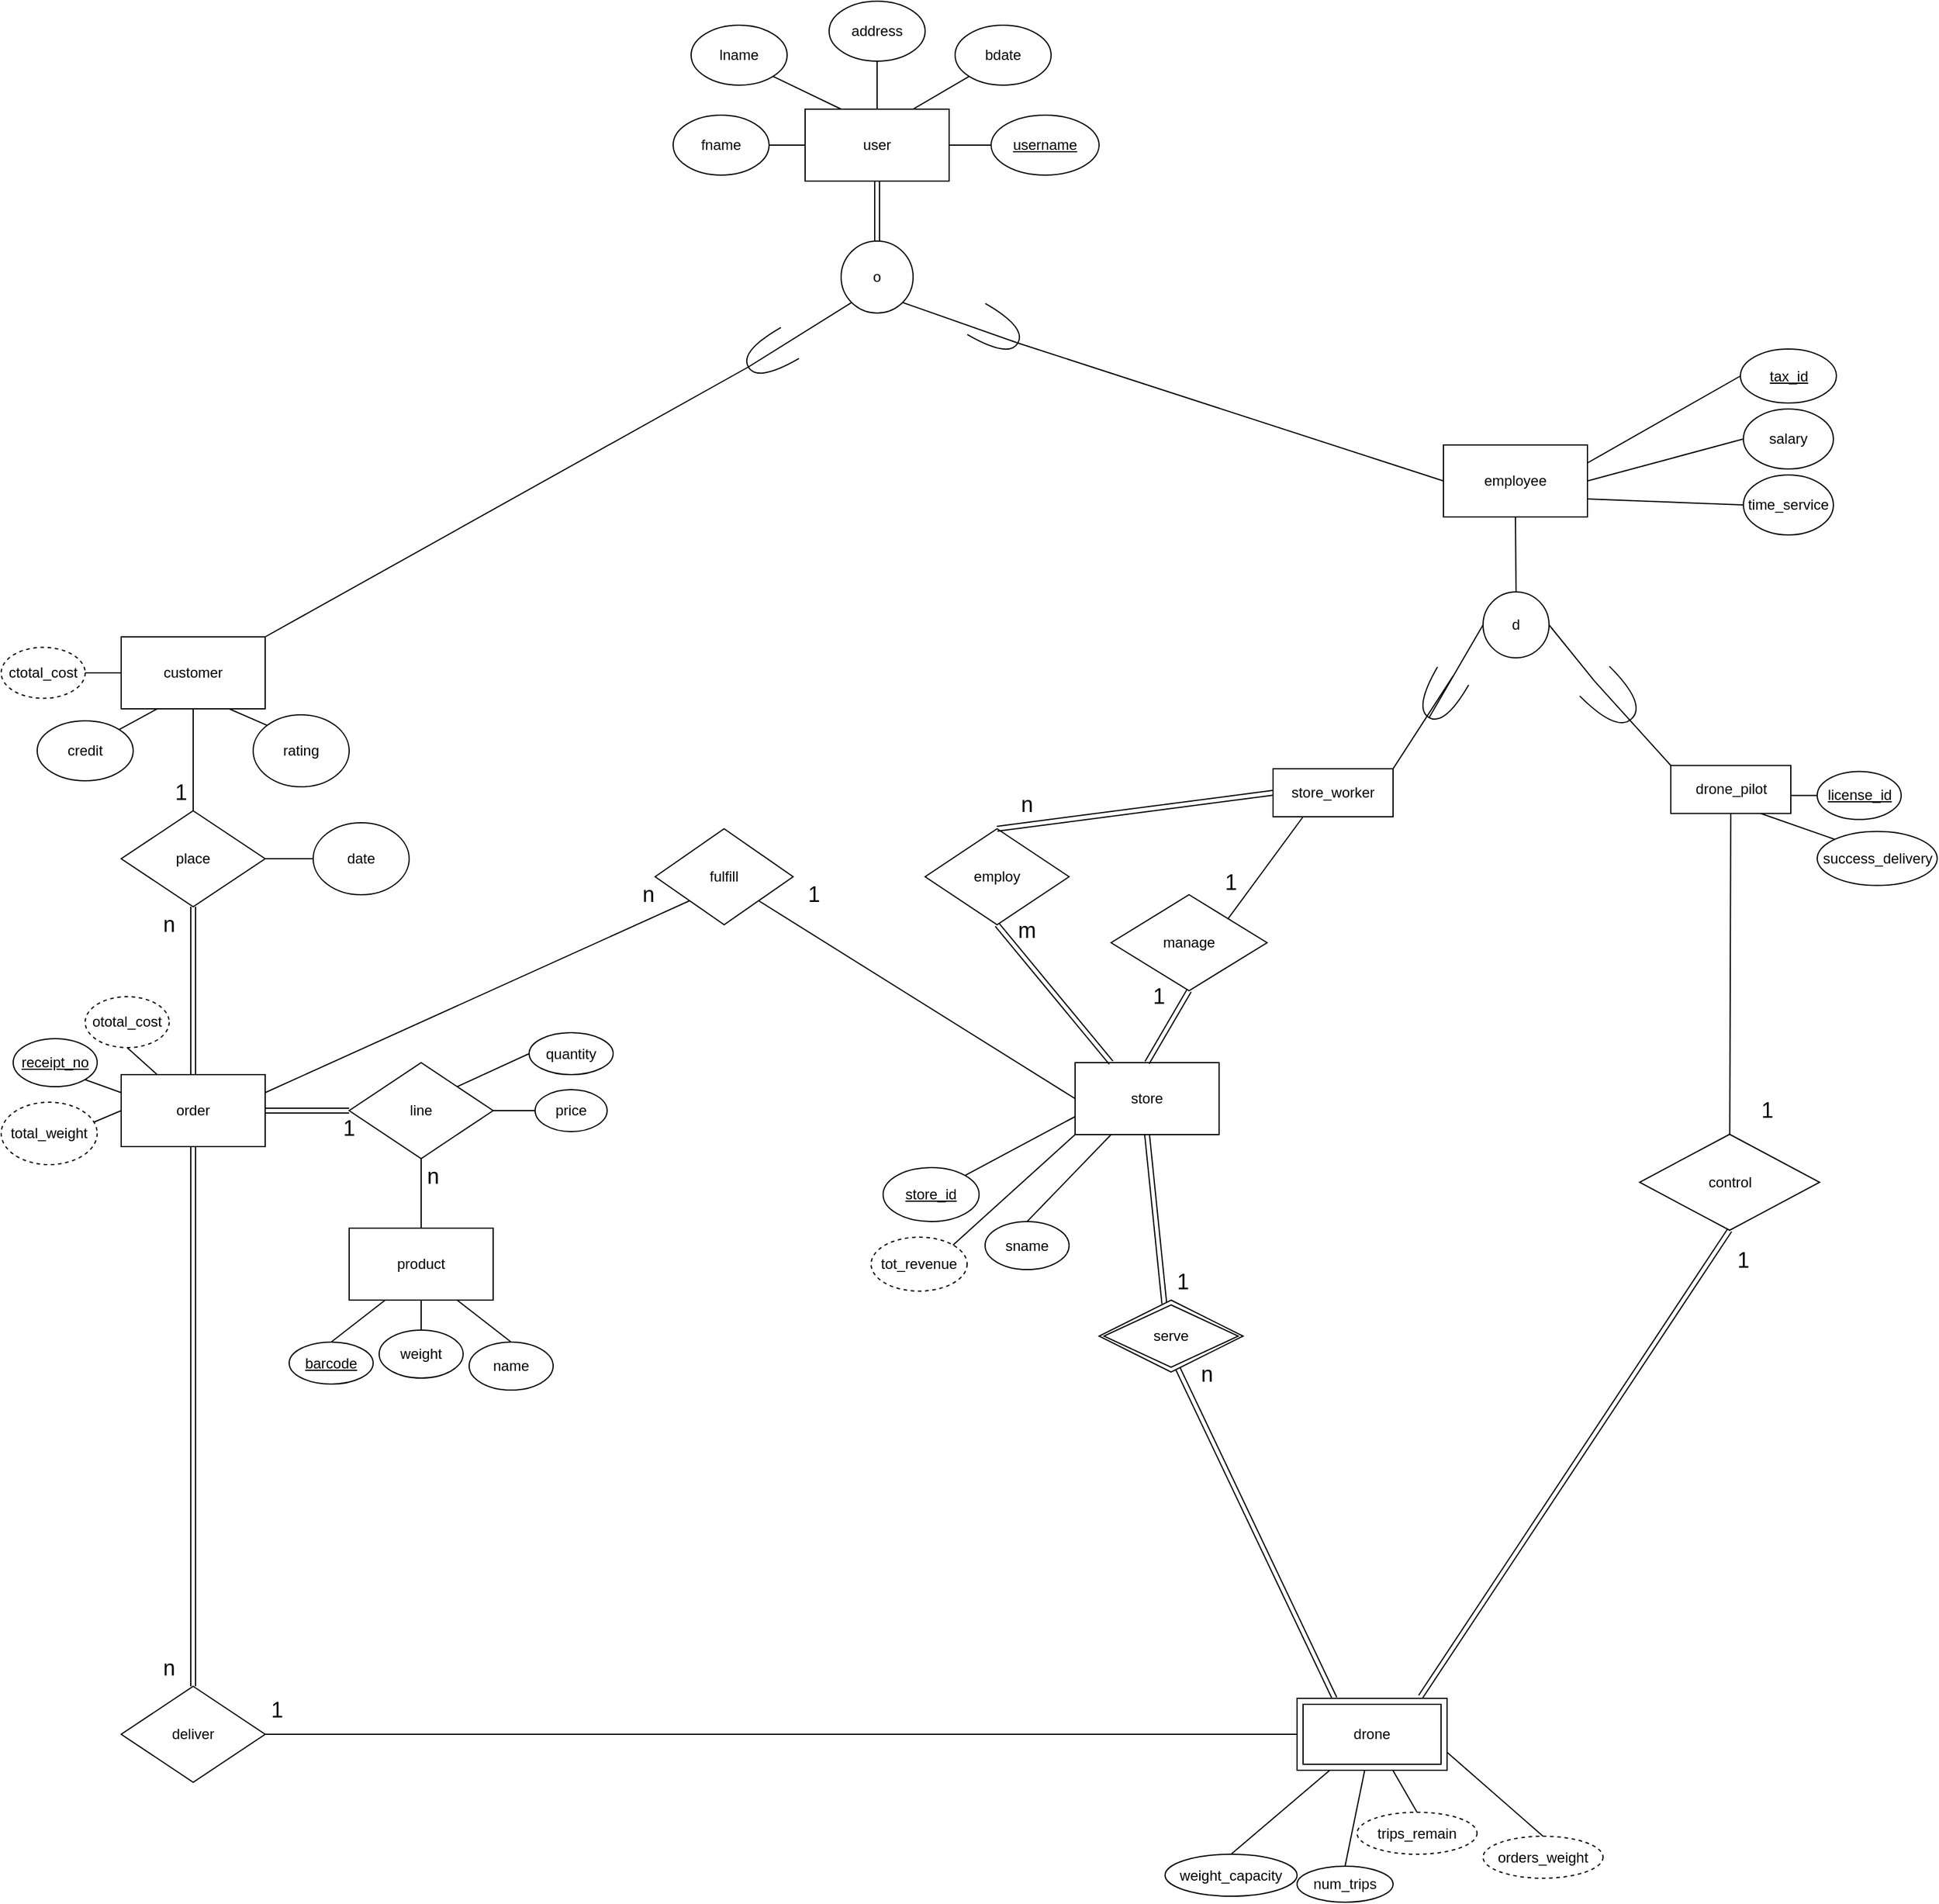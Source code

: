 <mxfile version="23.1.1" type="google">
  <diagram name="Page-1" id="_wKa1zuzqXRYIdOva0ZV">
    <mxGraphModel grid="1" page="1" gridSize="10" guides="1" tooltips="1" connect="1" arrows="1" fold="1" pageScale="1" pageWidth="1700" pageHeight="2200" math="0" shadow="0">
      <root>
        <mxCell id="0" />
        <mxCell id="1" parent="0" />
        <mxCell id="X8IDTO86WDdvZj97u21C-1" value="user" style="rounded=0;whiteSpace=wrap;html=1;" vertex="1" parent="1">
          <mxGeometry x="680" y="100" width="120" height="60" as="geometry" />
        </mxCell>
        <mxCell id="X8IDTO86WDdvZj97u21C-3" value="o" style="ellipse;whiteSpace=wrap;html=1;aspect=fixed;" vertex="1" parent="1">
          <mxGeometry x="710" y="210" width="60" height="60" as="geometry" />
        </mxCell>
        <mxCell id="X8IDTO86WDdvZj97u21C-4" value="customer" style="rounded=0;whiteSpace=wrap;html=1;" vertex="1" parent="1">
          <mxGeometry x="110" y="540" width="120" height="60" as="geometry" />
        </mxCell>
        <mxCell id="X8IDTO86WDdvZj97u21C-5" value="employee" style="rounded=0;whiteSpace=wrap;html=1;" vertex="1" parent="1">
          <mxGeometry x="1212" y="380" width="120" height="60" as="geometry" />
        </mxCell>
        <mxCell id="X8IDTO86WDdvZj97u21C-11" value="fname" style="ellipse;whiteSpace=wrap;html=1;" vertex="1" parent="1">
          <mxGeometry x="570" y="105" width="80" height="50" as="geometry" />
        </mxCell>
        <mxCell id="X8IDTO86WDdvZj97u21C-12" value="lname" style="ellipse;whiteSpace=wrap;html=1;" vertex="1" parent="1">
          <mxGeometry x="585" y="30" width="80" height="50" as="geometry" />
        </mxCell>
        <mxCell id="X8IDTO86WDdvZj97u21C-13" value="address" style="ellipse;whiteSpace=wrap;html=1;" vertex="1" parent="1">
          <mxGeometry x="700" y="10" width="80" height="50" as="geometry" />
        </mxCell>
        <mxCell id="X8IDTO86WDdvZj97u21C-14" value="bdate" style="ellipse;whiteSpace=wrap;html=1;" vertex="1" parent="1">
          <mxGeometry x="805" y="30" width="80" height="50" as="geometry" />
        </mxCell>
        <mxCell id="X8IDTO86WDdvZj97u21C-15" value="" style="endArrow=none;html=1;rounded=0;exitX=0.5;exitY=0;exitDx=0;exitDy=0;" edge="1" parent="1" source="X8IDTO86WDdvZj97u21C-1" target="X8IDTO86WDdvZj97u21C-13">
          <mxGeometry width="50" height="50" relative="1" as="geometry">
            <mxPoint x="695" y="110" as="sourcePoint" />
            <mxPoint x="745" y="60" as="targetPoint" />
          </mxGeometry>
        </mxCell>
        <mxCell id="X8IDTO86WDdvZj97u21C-16" value="" style="endArrow=none;html=1;rounded=0;exitX=0;exitY=0.5;exitDx=0;exitDy=0;entryX=1;entryY=0.5;entryDx=0;entryDy=0;" edge="1" parent="1" source="X8IDTO86WDdvZj97u21C-1" target="X8IDTO86WDdvZj97u21C-11">
          <mxGeometry width="50" height="50" relative="1" as="geometry">
            <mxPoint x="700" y="120" as="sourcePoint" />
            <mxPoint x="750" y="70" as="targetPoint" />
          </mxGeometry>
        </mxCell>
        <mxCell id="X8IDTO86WDdvZj97u21C-17" value="" style="endArrow=none;html=1;rounded=0;exitX=0.25;exitY=0;exitDx=0;exitDy=0;entryX=1;entryY=1;entryDx=0;entryDy=0;" edge="1" parent="1" source="X8IDTO86WDdvZj97u21C-1" target="X8IDTO86WDdvZj97u21C-12">
          <mxGeometry width="50" height="50" relative="1" as="geometry">
            <mxPoint x="695" y="110" as="sourcePoint" />
            <mxPoint x="745" y="60" as="targetPoint" />
          </mxGeometry>
        </mxCell>
        <mxCell id="X8IDTO86WDdvZj97u21C-18" value="" style="endArrow=none;html=1;rounded=0;entryX=0.75;entryY=0;entryDx=0;entryDy=0;exitX=0;exitY=1;exitDx=0;exitDy=0;" edge="1" parent="1" source="X8IDTO86WDdvZj97u21C-14" target="X8IDTO86WDdvZj97u21C-1">
          <mxGeometry width="50" height="50" relative="1" as="geometry">
            <mxPoint x="695" y="110" as="sourcePoint" />
            <mxPoint x="745" y="60" as="targetPoint" />
          </mxGeometry>
        </mxCell>
        <mxCell id="X8IDTO86WDdvZj97u21C-19" value="" style="endArrow=none;html=1;rounded=0;entryX=1;entryY=0.5;entryDx=0;entryDy=0;exitX=0;exitY=0.5;exitDx=0;exitDy=0;" edge="1" parent="1" source="XFBn1QW8n3QUsp8CqrC6-63" target="X8IDTO86WDdvZj97u21C-1">
          <mxGeometry width="50" height="50" relative="1" as="geometry">
            <mxPoint x="930" y="130.0" as="sourcePoint" />
            <mxPoint x="750" y="70" as="targetPoint" />
          </mxGeometry>
        </mxCell>
        <mxCell id="X8IDTO86WDdvZj97u21C-21" value="salary" style="ellipse;whiteSpace=wrap;html=1;" vertex="1" parent="1">
          <mxGeometry x="1462" y="350" width="75" height="50" as="geometry" />
        </mxCell>
        <mxCell id="X8IDTO86WDdvZj97u21C-22" value="time_service" style="ellipse;whiteSpace=wrap;html=1;" vertex="1" parent="1">
          <mxGeometry x="1462" y="405" width="75" height="50" as="geometry" />
        </mxCell>
        <mxCell id="X8IDTO86WDdvZj97u21C-24" value="" style="endArrow=none;html=1;rounded=0;exitX=0;exitY=0.5;exitDx=0;exitDy=0;entryX=1;entryY=0.25;entryDx=0;entryDy=0;" edge="1" parent="1" source="XFBn1QW8n3QUsp8CqrC6-62" target="X8IDTO86WDdvZj97u21C-5">
          <mxGeometry width="50" height="50" relative="1" as="geometry">
            <mxPoint x="1192.0" y="395" as="sourcePoint" />
            <mxPoint x="1272" y="345" as="targetPoint" />
          </mxGeometry>
        </mxCell>
        <mxCell id="X8IDTO86WDdvZj97u21C-26" value="" style="endArrow=none;html=1;rounded=0;entryX=0;entryY=0.5;entryDx=0;entryDy=0;exitX=1;exitY=0.75;exitDx=0;exitDy=0;" edge="1" parent="1" source="X8IDTO86WDdvZj97u21C-5" target="X8IDTO86WDdvZj97u21C-22">
          <mxGeometry width="50" height="50" relative="1" as="geometry">
            <mxPoint x="1372" y="555" as="sourcePoint" />
            <mxPoint x="1422" y="505" as="targetPoint" />
          </mxGeometry>
        </mxCell>
        <mxCell id="X8IDTO86WDdvZj97u21C-27" value="" style="endArrow=none;html=1;rounded=0;exitX=1;exitY=0.5;exitDx=0;exitDy=0;" edge="1" parent="1" source="X8IDTO86WDdvZj97u21C-5">
          <mxGeometry width="50" height="50" relative="1" as="geometry">
            <mxPoint x="1362" y="375" as="sourcePoint" />
            <mxPoint x="1462" y="375" as="targetPoint" />
          </mxGeometry>
        </mxCell>
        <mxCell id="X8IDTO86WDdvZj97u21C-28" value="rating" style="ellipse;whiteSpace=wrap;html=1;" vertex="1" parent="1">
          <mxGeometry x="220" y="605" width="80" height="60" as="geometry" />
        </mxCell>
        <mxCell id="X8IDTO86WDdvZj97u21C-29" value="credit" style="ellipse;whiteSpace=wrap;html=1;" vertex="1" parent="1">
          <mxGeometry x="40" y="610" width="80" height="50" as="geometry" />
        </mxCell>
        <mxCell id="X8IDTO86WDdvZj97u21C-31" value="" style="endArrow=none;html=1;rounded=0;entryX=0;entryY=0;entryDx=0;entryDy=0;exitX=0.75;exitY=1;exitDx=0;exitDy=0;" edge="1" parent="1" source="X8IDTO86WDdvZj97u21C-4" target="X8IDTO86WDdvZj97u21C-28">
          <mxGeometry width="50" height="50" relative="1" as="geometry">
            <mxPoint x="5" y="620" as="sourcePoint" />
            <mxPoint x="55" y="570" as="targetPoint" />
          </mxGeometry>
        </mxCell>
        <mxCell id="X8IDTO86WDdvZj97u21C-32" value="" style="endArrow=none;html=1;rounded=0;entryX=0.25;entryY=1;entryDx=0;entryDy=0;exitX=1;exitY=0;exitDx=0;exitDy=0;" edge="1" parent="1" source="X8IDTO86WDdvZj97u21C-29" target="X8IDTO86WDdvZj97u21C-4">
          <mxGeometry width="50" height="50" relative="1" as="geometry">
            <mxPoint x="255" y="540" as="sourcePoint" />
            <mxPoint x="55" y="570" as="targetPoint" />
          </mxGeometry>
        </mxCell>
        <mxCell id="XFBn1QW8n3QUsp8CqrC6-1" value="store" style="rounded=0;whiteSpace=wrap;html=1;" vertex="1" parent="1">
          <mxGeometry x="905" y="895" width="120" height="60" as="geometry" />
        </mxCell>
        <mxCell id="XFBn1QW8n3QUsp8CqrC6-3" value="sname" style="ellipse;whiteSpace=wrap;html=1;" vertex="1" parent="1">
          <mxGeometry x="830" y="1027.5" width="70" height="40" as="geometry" />
        </mxCell>
        <mxCell id="XFBn1QW8n3QUsp8CqrC6-5" value="" style="endArrow=none;html=1;rounded=0;exitX=1;exitY=0;exitDx=0;exitDy=0;entryX=0;entryY=0.75;entryDx=0;entryDy=0;" edge="1" parent="1" source="XFBn1QW8n3QUsp8CqrC6-66" target="XFBn1QW8n3QUsp8CqrC6-1">
          <mxGeometry width="50" height="50" relative="1" as="geometry">
            <mxPoint x="815" y="1015.0" as="sourcePoint" />
            <mxPoint x="1035" y="805" as="targetPoint" />
          </mxGeometry>
        </mxCell>
        <mxCell id="XFBn1QW8n3QUsp8CqrC6-6" value="" style="endArrow=none;html=1;rounded=0;exitX=0.5;exitY=0;exitDx=0;exitDy=0;entryX=0.25;entryY=1;entryDx=0;entryDy=0;" edge="1" parent="1" source="XFBn1QW8n3QUsp8CqrC6-3" target="XFBn1QW8n3QUsp8CqrC6-1">
          <mxGeometry width="50" height="50" relative="1" as="geometry">
            <mxPoint x="985" y="855" as="sourcePoint" />
            <mxPoint x="925" y="990" as="targetPoint" />
          </mxGeometry>
        </mxCell>
        <mxCell id="XFBn1QW8n3QUsp8CqrC6-10" value="manage" style="rhombus;whiteSpace=wrap;html=1;" vertex="1" parent="1">
          <mxGeometry x="935" y="755" width="130" height="80" as="geometry" />
        </mxCell>
        <mxCell id="XFBn1QW8n3QUsp8CqrC6-14" value="product" style="rounded=0;whiteSpace=wrap;html=1;" vertex="1" parent="1">
          <mxGeometry x="300" y="1033" width="120" height="60" as="geometry" />
        </mxCell>
        <mxCell id="XFBn1QW8n3QUsp8CqrC6-15" value="&lt;u&gt;barcode&lt;/u&gt;" style="ellipse;whiteSpace=wrap;html=1;" vertex="1" parent="1">
          <mxGeometry x="250" y="1128" width="70" height="35" as="geometry" />
        </mxCell>
        <mxCell id="XFBn1QW8n3QUsp8CqrC6-16" value="weight" style="ellipse;whiteSpace=wrap;html=1;" vertex="1" parent="1">
          <mxGeometry x="325" y="1118" width="70" height="40" as="geometry" />
        </mxCell>
        <mxCell id="XFBn1QW8n3QUsp8CqrC6-17" value="name" style="ellipse;whiteSpace=wrap;html=1;" vertex="1" parent="1">
          <mxGeometry x="400" y="1128" width="70" height="40" as="geometry" />
        </mxCell>
        <mxCell id="XFBn1QW8n3QUsp8CqrC6-18" value="" style="endArrow=none;html=1;rounded=0;entryX=0.5;entryY=0;entryDx=0;entryDy=0;exitX=0.75;exitY=1;exitDx=0;exitDy=0;" edge="1" parent="1" source="XFBn1QW8n3QUsp8CqrC6-14" target="XFBn1QW8n3QUsp8CqrC6-17">
          <mxGeometry width="50" height="50" relative="1" as="geometry">
            <mxPoint x="470" y="1078" as="sourcePoint" />
            <mxPoint x="370" y="703" as="targetPoint" />
          </mxGeometry>
        </mxCell>
        <mxCell id="XFBn1QW8n3QUsp8CqrC6-19" value="" style="endArrow=none;html=1;rounded=0;exitX=0.25;exitY=1;exitDx=0;exitDy=0;entryX=0.5;entryY=0;entryDx=0;entryDy=0;" edge="1" parent="1" source="XFBn1QW8n3QUsp8CqrC6-14" target="XFBn1QW8n3QUsp8CqrC6-15">
          <mxGeometry width="50" height="50" relative="1" as="geometry">
            <mxPoint x="320" y="753" as="sourcePoint" />
            <mxPoint x="370" y="703" as="targetPoint" />
          </mxGeometry>
        </mxCell>
        <mxCell id="XFBn1QW8n3QUsp8CqrC6-20" value="" style="endArrow=none;html=1;rounded=0;exitX=0.5;exitY=1;exitDx=0;exitDy=0;entryX=0.5;entryY=0;entryDx=0;entryDy=0;" edge="1" parent="1" source="XFBn1QW8n3QUsp8CqrC6-14" target="XFBn1QW8n3QUsp8CqrC6-16">
          <mxGeometry width="50" height="50" relative="1" as="geometry">
            <mxPoint x="320" y="753" as="sourcePoint" />
            <mxPoint x="370" y="703" as="targetPoint" />
          </mxGeometry>
        </mxCell>
        <mxCell id="XFBn1QW8n3QUsp8CqrC6-22" value="weight_capacity" style="ellipse;whiteSpace=wrap;html=1;" vertex="1" parent="1">
          <mxGeometry x="980" y="1555" width="110" height="35" as="geometry" />
        </mxCell>
        <mxCell id="XFBn1QW8n3QUsp8CqrC6-23" value="num_trips" style="ellipse;whiteSpace=wrap;html=1;" vertex="1" parent="1">
          <mxGeometry x="1090" y="1565" width="80" height="30" as="geometry" />
        </mxCell>
        <mxCell id="XFBn1QW8n3QUsp8CqrC6-24" value="" style="endArrow=none;html=1;rounded=0;exitX=0.5;exitY=0;exitDx=0;exitDy=0;" edge="1" parent="1" source="XFBn1QW8n3QUsp8CqrC6-22" target="mSaGg1ZoEC1mLaFBxgk1-14">
          <mxGeometry width="50" height="50" relative="1" as="geometry">
            <mxPoint x="950" y="1530" as="sourcePoint" />
            <mxPoint x="1090" y="1500" as="targetPoint" />
          </mxGeometry>
        </mxCell>
        <mxCell id="XFBn1QW8n3QUsp8CqrC6-25" value="" style="endArrow=none;html=1;rounded=0;exitX=0.5;exitY=0;exitDx=0;exitDy=0;" edge="1" parent="1" source="XFBn1QW8n3QUsp8CqrC6-23" target="mSaGg1ZoEC1mLaFBxgk1-14">
          <mxGeometry width="50" height="50" relative="1" as="geometry">
            <mxPoint x="1200" y="1560" as="sourcePoint" />
            <mxPoint x="1130" y="1510" as="targetPoint" />
          </mxGeometry>
        </mxCell>
        <mxCell id="XFBn1QW8n3QUsp8CqrC6-26" value="order" style="rounded=0;whiteSpace=wrap;html=1;" vertex="1" parent="1">
          <mxGeometry x="110" y="905" width="120" height="60" as="geometry" />
        </mxCell>
        <mxCell id="XFBn1QW8n3QUsp8CqrC6-27" value="&lt;u&gt;receipt_no&lt;/u&gt;" style="ellipse;whiteSpace=wrap;html=1;" vertex="1" parent="1">
          <mxGeometry x="20" y="875" width="70" height="40" as="geometry" />
        </mxCell>
        <mxCell id="XFBn1QW8n3QUsp8CqrC6-33" value="deliver" style="rhombus;whiteSpace=wrap;html=1;" vertex="1" parent="1">
          <mxGeometry x="110" y="1415" width="120" height="80" as="geometry" />
        </mxCell>
        <mxCell id="XFBn1QW8n3QUsp8CqrC6-44" value="success_delivery" style="ellipse;whiteSpace=wrap;html=1;" vertex="1" parent="1">
          <mxGeometry x="1523.5" y="702.25" width="100" height="45" as="geometry" />
        </mxCell>
        <mxCell id="XFBn1QW8n3QUsp8CqrC6-45" value="control" style="rhombus;whiteSpace=wrap;html=1;" vertex="1" parent="1">
          <mxGeometry x="1375.5" y="954.75" width="150" height="80" as="geometry" />
        </mxCell>
        <mxCell id="XFBn1QW8n3QUsp8CqrC6-48" value="place" style="rhombus;whiteSpace=wrap;html=1;" vertex="1" parent="1">
          <mxGeometry x="110" y="685" width="120" height="80" as="geometry" />
        </mxCell>
        <mxCell id="XFBn1QW8n3QUsp8CqrC6-49" value="" style="endArrow=none;html=1;rounded=0;exitX=0.5;exitY=1;exitDx=0;exitDy=0;" edge="1" parent="1" source="X8IDTO86WDdvZj97u21C-4" target="XFBn1QW8n3QUsp8CqrC6-48">
          <mxGeometry width="50" height="50" relative="1" as="geometry">
            <mxPoint x="415" y="740" as="sourcePoint" />
            <mxPoint x="465" y="690" as="targetPoint" />
          </mxGeometry>
        </mxCell>
        <mxCell id="XFBn1QW8n3QUsp8CqrC6-51" value="" style="endArrow=none;html=1;rounded=0;exitX=1;exitY=0.5;exitDx=0;exitDy=0;entryX=0;entryY=0.5;entryDx=0;entryDy=0;" edge="1" parent="1" target="XFBn1QW8n3QUsp8CqrC6-64">
          <mxGeometry width="50" height="50" relative="1" as="geometry">
            <mxPoint x="1496.5" y="672.25" as="sourcePoint" />
            <mxPoint x="1583.5" y="742.25" as="targetPoint" />
          </mxGeometry>
        </mxCell>
        <mxCell id="XFBn1QW8n3QUsp8CqrC6-52" value="" style="endArrow=none;html=1;rounded=0;exitX=0.75;exitY=1;exitDx=0;exitDy=0;entryX=0;entryY=0;entryDx=0;entryDy=0;" edge="1" parent="1" source="xrZVMOWzHxwW5ZNiEjy_-1" target="XFBn1QW8n3QUsp8CqrC6-44">
          <mxGeometry width="50" height="50" relative="1" as="geometry">
            <mxPoint x="1483.32" y="693.463" as="sourcePoint" />
            <mxPoint x="1803.5" y="662.25" as="targetPoint" />
          </mxGeometry>
        </mxCell>
        <mxCell id="XFBn1QW8n3QUsp8CqrC6-53" value="employ" style="rhombus;whiteSpace=wrap;html=1;" vertex="1" parent="1">
          <mxGeometry x="780" y="700" width="120" height="80" as="geometry" />
        </mxCell>
        <mxCell id="XFBn1QW8n3QUsp8CqrC6-56" value="quantity" style="ellipse;whiteSpace=wrap;html=1;" vertex="1" parent="1">
          <mxGeometry x="450" y="870" width="70" height="35" as="geometry" />
        </mxCell>
        <mxCell id="XFBn1QW8n3QUsp8CqrC6-58" value="price" style="ellipse;whiteSpace=wrap;html=1;" vertex="1" parent="1">
          <mxGeometry x="455" y="917.5" width="60" height="35" as="geometry" />
        </mxCell>
        <mxCell id="XFBn1QW8n3QUsp8CqrC6-59" value="" style="endArrow=none;html=1;rounded=0;entryX=1;entryY=0;entryDx=0;entryDy=0;exitX=0;exitY=0.5;exitDx=0;exitDy=0;" edge="1" parent="1" source="XFBn1QW8n3QUsp8CqrC6-56" target="84R8QZPryA9THPl5ZzUo-21">
          <mxGeometry width="50" height="50" relative="1" as="geometry">
            <mxPoint x="420" y="880" as="sourcePoint" />
            <mxPoint x="530" y="915" as="targetPoint" />
          </mxGeometry>
        </mxCell>
        <mxCell id="XFBn1QW8n3QUsp8CqrC6-62" value="tax_id" style="ellipse;whiteSpace=wrap;html=1;align=center;fontStyle=4;" vertex="1" parent="1">
          <mxGeometry x="1459.5" y="300" width="80" height="45" as="geometry" />
        </mxCell>
        <mxCell id="XFBn1QW8n3QUsp8CqrC6-63" value="username" style="ellipse;whiteSpace=wrap;html=1;align=center;fontStyle=4;" vertex="1" parent="1">
          <mxGeometry x="835" y="105" width="90" height="50" as="geometry" />
        </mxCell>
        <mxCell id="XFBn1QW8n3QUsp8CqrC6-64" value="license_id" style="ellipse;whiteSpace=wrap;html=1;align=center;fontStyle=4;" vertex="1" parent="1">
          <mxGeometry x="1523.5" y="652.25" width="70" height="40" as="geometry" />
        </mxCell>
        <mxCell id="XFBn1QW8n3QUsp8CqrC6-66" value="store_id" style="ellipse;whiteSpace=wrap;html=1;align=center;fontStyle=4;" vertex="1" parent="1">
          <mxGeometry x="745" y="982.5" width="80" height="45" as="geometry" />
        </mxCell>
        <mxCell id="XFBn1QW8n3QUsp8CqrC6-71" value="" style="endArrow=none;html=1;rounded=0;exitX=0.5;exitY=1;exitDx=0;exitDy=0;entryX=0.5;entryY=0;entryDx=0;entryDy=0;" edge="1" parent="1" source="84R8QZPryA9THPl5ZzUo-21" target="XFBn1QW8n3QUsp8CqrC6-14">
          <mxGeometry width="50" height="50" relative="1" as="geometry">
            <mxPoint x="530" y="1080" as="sourcePoint" />
            <mxPoint x="750" y="1005" as="targetPoint" />
          </mxGeometry>
        </mxCell>
        <mxCell id="iKHqB7bn28n6RrSgwMmi-7" value="" style="endArrow=none;html=1;rounded=0;entryX=0;entryY=1;entryDx=0;entryDy=0;exitX=0;exitY=0.5;exitDx=0;exitDy=0;" edge="1" parent="1" source="XFBn1QW8n3QUsp8CqrC6-26" target="iKHqB7bn28n6RrSgwMmi-15">
          <mxGeometry width="50" height="50" relative="1" as="geometry">
            <mxPoint x="230.0" y="917.5" as="sourcePoint" />
            <mxPoint x="248.672" y="895.824" as="targetPoint" />
          </mxGeometry>
        </mxCell>
        <mxCell id="iKHqB7bn28n6RrSgwMmi-9" value="tot_revenue" style="ellipse;whiteSpace=wrap;html=1;dashed=1;" vertex="1" parent="1">
          <mxGeometry x="735" y="1040.5" width="80" height="45" as="geometry" />
        </mxCell>
        <mxCell id="iKHqB7bn28n6RrSgwMmi-11" value="" style="endArrow=none;html=1;rounded=0;entryX=0;entryY=1;entryDx=0;entryDy=0;exitX=1;exitY=0;exitDx=0;exitDy=0;" edge="1" parent="1" source="iKHqB7bn28n6RrSgwMmi-9" target="XFBn1QW8n3QUsp8CqrC6-1">
          <mxGeometry width="50" height="50" relative="1" as="geometry">
            <mxPoint x="825" y="1075" as="sourcePoint" />
            <mxPoint x="915" y="980" as="targetPoint" />
          </mxGeometry>
        </mxCell>
        <mxCell id="iKHqB7bn28n6RrSgwMmi-13" value="" style="endArrow=none;html=1;rounded=0;entryX=0.5;entryY=1;entryDx=0;entryDy=0;exitX=0.25;exitY=0;exitDx=0;exitDy=0;" edge="1" parent="1" source="XFBn1QW8n3QUsp8CqrC6-26" target="iKHqB7bn28n6RrSgwMmi-14">
          <mxGeometry width="50" height="50" relative="1" as="geometry">
            <mxPoint x="140" y="900" as="sourcePoint" />
            <mxPoint x="110" y="855" as="targetPoint" />
          </mxGeometry>
        </mxCell>
        <mxCell id="iKHqB7bn28n6RrSgwMmi-14" value="ototal_cost" style="ellipse;whiteSpace=wrap;html=1;dashed=1;" vertex="1" parent="1">
          <mxGeometry x="80" y="840" width="70" height="42.5" as="geometry" />
        </mxCell>
        <mxCell id="iKHqB7bn28n6RrSgwMmi-15" value="total_weight" style="ellipse;whiteSpace=wrap;html=1;dashed=1;" vertex="1" parent="1">
          <mxGeometry x="10" y="928" width="80" height="52" as="geometry" />
        </mxCell>
        <mxCell id="iKHqB7bn28n6RrSgwMmi-17" value="d" style="ellipse;whiteSpace=wrap;html=1;aspect=fixed;" vertex="1" parent="1">
          <mxGeometry x="1245" y="502.5" width="55" height="55" as="geometry" />
        </mxCell>
        <mxCell id="iKHqB7bn28n6RrSgwMmi-18" value="" style="endArrow=none;html=1;rounded=0;entryX=1;entryY=0.5;entryDx=0;entryDy=0;exitX=0;exitY=0.5;exitDx=0;exitDy=0;exitPerimeter=0;" edge="1" parent="1" source="mSaGg1ZoEC1mLaFBxgk1-11" target="iKHqB7bn28n6RrSgwMmi-17">
          <mxGeometry width="50" height="50" relative="1" as="geometry">
            <mxPoint x="1320" y="570" as="sourcePoint" />
            <mxPoint x="1273" y="627.5" as="targetPoint" />
          </mxGeometry>
        </mxCell>
        <mxCell id="iKHqB7bn28n6RrSgwMmi-22" value="" style="shape=link;html=1;rounded=0;entryX=0.5;entryY=1;entryDx=0;entryDy=0;exitX=0.5;exitY=0;exitDx=0;exitDy=0;" edge="1" parent="1" source="XFBn1QW8n3QUsp8CqrC6-1" target="XFBn1QW8n3QUsp8CqrC6-10">
          <mxGeometry width="100" relative="1" as="geometry">
            <mxPoint x="1465" y="965" as="sourcePoint" />
            <mxPoint x="1565" y="965" as="targetPoint" />
          </mxGeometry>
        </mxCell>
        <mxCell id="J7dg__SeEkiF4Q2nuoPV-7" value="&lt;font style=&quot;font-size: 18px;&quot;&gt;1&lt;/font&gt;" style="text;strokeColor=none;align=center;fillColor=none;html=1;verticalAlign=middle;whiteSpace=wrap;rounded=0;" vertex="1" parent="1">
          <mxGeometry x="1451.5" y="919.75" width="60" height="30" as="geometry" />
        </mxCell>
        <mxCell id="J7dg__SeEkiF4Q2nuoPV-12" value="&lt;font style=&quot;font-size: 18px;&quot;&gt;1&lt;/font&gt;" style="text;strokeColor=none;align=center;fillColor=none;html=1;verticalAlign=middle;whiteSpace=wrap;rounded=0;" vertex="1" parent="1">
          <mxGeometry x="945" y="825" width="60" height="30" as="geometry" />
        </mxCell>
        <mxCell id="J7dg__SeEkiF4Q2nuoPV-13" value="&lt;font style=&quot;font-size: 18px;&quot;&gt;1&lt;/font&gt;" style="text;strokeColor=none;align=center;fillColor=none;html=1;verticalAlign=middle;whiteSpace=wrap;rounded=0;" vertex="1" parent="1">
          <mxGeometry x="1005" y="730" width="60" height="30" as="geometry" />
        </mxCell>
        <mxCell id="J7dg__SeEkiF4Q2nuoPV-15" value="&lt;font style=&quot;font-size: 18px;&quot;&gt;m&lt;/font&gt;" style="text;strokeColor=none;align=center;fillColor=none;html=1;verticalAlign=middle;whiteSpace=wrap;rounded=0;" vertex="1" parent="1">
          <mxGeometry x="835" y="770" width="60" height="30" as="geometry" />
        </mxCell>
        <mxCell id="J7dg__SeEkiF4Q2nuoPV-17" value="&lt;span style=&quot;font-size: 18px;&quot;&gt;n&lt;/span&gt;" style="text;strokeColor=none;align=center;fillColor=none;html=1;verticalAlign=middle;whiteSpace=wrap;rounded=0;" vertex="1" parent="1">
          <mxGeometry x="835" y="665" width="60" height="30" as="geometry" />
        </mxCell>
        <mxCell id="J7dg__SeEkiF4Q2nuoPV-19" value="&lt;span style=&quot;font-size: 18px;&quot;&gt;1&lt;br&gt;&lt;/span&gt;" style="text;strokeColor=none;align=center;fillColor=none;html=1;verticalAlign=middle;whiteSpace=wrap;rounded=0;" vertex="1" parent="1">
          <mxGeometry x="965" y="1063" width="60" height="30" as="geometry" />
        </mxCell>
        <mxCell id="J7dg__SeEkiF4Q2nuoPV-21" value="&lt;span style=&quot;font-size: 18px;&quot;&gt;n&lt;/span&gt;" style="text;strokeColor=none;align=center;fillColor=none;html=1;verticalAlign=middle;whiteSpace=wrap;rounded=0;" vertex="1" parent="1">
          <mxGeometry x="985" y="1140" width="60" height="30" as="geometry" />
        </mxCell>
        <mxCell id="J7dg__SeEkiF4Q2nuoPV-25" value="&lt;span style=&quot;font-size: 18px;&quot;&gt;1&lt;br&gt;&lt;/span&gt;" style="text;strokeColor=none;align=center;fillColor=none;html=1;verticalAlign=middle;whiteSpace=wrap;rounded=0;" vertex="1" parent="1">
          <mxGeometry x="130" y="655" width="60" height="30" as="geometry" />
        </mxCell>
        <mxCell id="J7dg__SeEkiF4Q2nuoPV-26" value="&lt;span style=&quot;font-size: 18px;&quot;&gt;n&lt;/span&gt;" style="text;strokeColor=none;align=center;fillColor=none;html=1;verticalAlign=middle;whiteSpace=wrap;rounded=0;" vertex="1" parent="1">
          <mxGeometry x="120" y="765" width="60" height="30" as="geometry" />
        </mxCell>
        <mxCell id="J7dg__SeEkiF4Q2nuoPV-32" value="&lt;span style=&quot;font-size: 18px;&quot;&gt;1&lt;br&gt;&lt;/span&gt;" style="text;strokeColor=none;align=center;fillColor=none;html=1;verticalAlign=middle;whiteSpace=wrap;rounded=0;" vertex="1" parent="1">
          <mxGeometry x="210" y="1420" width="60" height="30" as="geometry" />
        </mxCell>
        <mxCell id="J7dg__SeEkiF4Q2nuoPV-35" value="&lt;span style=&quot;font-size: 18px;&quot;&gt;n&lt;/span&gt;" style="text;strokeColor=none;align=center;fillColor=none;html=1;verticalAlign=middle;whiteSpace=wrap;rounded=0;" vertex="1" parent="1">
          <mxGeometry x="120" y="1385" width="60" height="30" as="geometry" />
        </mxCell>
        <mxCell id="84R8QZPryA9THPl5ZzUo-1" value="" style="shape=link;html=1;rounded=0;entryX=0.5;entryY=1;entryDx=0;entryDy=0;" edge="1" parent="1" target="X8IDTO86WDdvZj97u21C-1">
          <mxGeometry width="100" relative="1" as="geometry">
            <mxPoint x="740" y="210" as="sourcePoint" />
            <mxPoint x="890" y="310" as="targetPoint" />
          </mxGeometry>
        </mxCell>
        <mxCell id="84R8QZPryA9THPl5ZzUo-5" value="" style="endArrow=none;html=1;rounded=0;" edge="1" parent="1" source="xrZVMOWzHxwW5ZNiEjy_-1" target="XFBn1QW8n3QUsp8CqrC6-45">
          <mxGeometry width="50" height="50" relative="1" as="geometry">
            <mxPoint x="1434.5" y="704.75" as="sourcePoint" />
            <mxPoint x="1566.5" y="934.75" as="targetPoint" />
          </mxGeometry>
        </mxCell>
        <mxCell id="84R8QZPryA9THPl5ZzUo-6" value="&lt;font style=&quot;font-size: 18px;&quot;&gt;1&lt;/font&gt;" style="text;strokeColor=none;align=center;fillColor=none;html=1;verticalAlign=middle;whiteSpace=wrap;rounded=0;" vertex="1" parent="1">
          <mxGeometry x="1431.5" y="1045.25" width="60" height="30" as="geometry" />
        </mxCell>
        <mxCell id="84R8QZPryA9THPl5ZzUo-7" value="trips_remain" style="ellipse;whiteSpace=wrap;html=1;dashed=1;" vertex="1" parent="1">
          <mxGeometry x="1140" y="1520" width="100" height="35" as="geometry" />
        </mxCell>
        <mxCell id="84R8QZPryA9THPl5ZzUo-10" value="" style="shape=link;html=1;rounded=0;exitX=0;exitY=0.5;exitDx=0;exitDy=0;entryX=0.5;entryY=0;entryDx=0;entryDy=0;" edge="1" parent="1" source="xrZVMOWzHxwW5ZNiEjy_-2" target="XFBn1QW8n3QUsp8CqrC6-53">
          <mxGeometry width="100" relative="1" as="geometry">
            <mxPoint x="1220" y="665" as="sourcePoint" />
            <mxPoint x="910" y="805" as="targetPoint" />
          </mxGeometry>
        </mxCell>
        <mxCell id="84R8QZPryA9THPl5ZzUo-11" style="edgeStyle=orthogonalEdgeStyle;rounded=0;orthogonalLoop=1;jettySize=auto;html=1;exitX=0.5;exitY=1;exitDx=0;exitDy=0;" edge="1" parent="1" source="J7dg__SeEkiF4Q2nuoPV-15" target="J7dg__SeEkiF4Q2nuoPV-15">
          <mxGeometry relative="1" as="geometry" />
        </mxCell>
        <mxCell id="84R8QZPryA9THPl5ZzUo-13" value="" style="shape=link;html=1;rounded=0;entryX=0.5;entryY=1;entryDx=0;entryDy=0;exitX=0.824;exitY=-0.023;exitDx=0;exitDy=0;exitPerimeter=0;" edge="1" parent="1" source="mSaGg1ZoEC1mLaFBxgk1-14" target="XFBn1QW8n3QUsp8CqrC6-45">
          <mxGeometry width="100" relative="1" as="geometry">
            <mxPoint x="1210" y="1420" as="sourcePoint" />
            <mxPoint x="1138" y="1065" as="targetPoint" />
          </mxGeometry>
        </mxCell>
        <mxCell id="84R8QZPryA9THPl5ZzUo-19" value="" style="endArrow=none;html=1;rounded=0;entryX=1;entryY=1;entryDx=0;entryDy=0;exitX=0;exitY=0.25;exitDx=0;exitDy=0;" edge="1" parent="1" source="XFBn1QW8n3QUsp8CqrC6-26" target="XFBn1QW8n3QUsp8CqrC6-27">
          <mxGeometry width="50" height="50" relative="1" as="geometry">
            <mxPoint x="100" y="990" as="sourcePoint" />
            <mxPoint x="150" y="940" as="targetPoint" />
          </mxGeometry>
        </mxCell>
        <mxCell id="84R8QZPryA9THPl5ZzUo-21" value="line" style="rhombus;whiteSpace=wrap;html=1;" vertex="1" parent="1">
          <mxGeometry x="300" y="895" width="120" height="80" as="geometry" />
        </mxCell>
        <mxCell id="84R8QZPryA9THPl5ZzUo-23" value="&lt;font style=&quot;font-size: 18px;&quot;&gt;1&lt;/font&gt;" style="text;strokeColor=none;align=center;fillColor=none;html=1;verticalAlign=middle;whiteSpace=wrap;rounded=0;" vertex="1" parent="1">
          <mxGeometry x="270" y="935" width="60" height="30" as="geometry" />
        </mxCell>
        <mxCell id="84R8QZPryA9THPl5ZzUo-24" value="&lt;span style=&quot;font-size: 18px;&quot;&gt;n&lt;/span&gt;" style="text;strokeColor=none;align=center;fillColor=none;html=1;verticalAlign=middle;whiteSpace=wrap;rounded=0;" vertex="1" parent="1">
          <mxGeometry x="340" y="975" width="60" height="30" as="geometry" />
        </mxCell>
        <mxCell id="84R8QZPryA9THPl5ZzUo-26" value="" style="endArrow=none;html=1;rounded=0;entryX=1;entryY=0.5;entryDx=0;entryDy=0;exitX=0;exitY=0.5;exitDx=0;exitDy=0;" edge="1" parent="1" source="XFBn1QW8n3QUsp8CqrC6-58" target="84R8QZPryA9THPl5ZzUo-21">
          <mxGeometry width="50" height="50" relative="1" as="geometry">
            <mxPoint x="505" y="935" as="sourcePoint" />
            <mxPoint x="450" y="935" as="targetPoint" />
          </mxGeometry>
        </mxCell>
        <mxCell id="84R8QZPryA9THPl5ZzUo-29" value="" style="shape=link;html=1;rounded=0;entryX=0.5;entryY=1;entryDx=0;entryDy=0;exitX=0.5;exitY=0;exitDx=0;exitDy=0;" edge="1" parent="1" source="XFBn1QW8n3QUsp8CqrC6-33" target="XFBn1QW8n3QUsp8CqrC6-26">
          <mxGeometry width="100" relative="1" as="geometry">
            <mxPoint x="-220" y="1000" as="sourcePoint" />
            <mxPoint x="-120" y="1000" as="targetPoint" />
          </mxGeometry>
        </mxCell>
        <mxCell id="84R8QZPryA9THPl5ZzUo-32" value="" style="endArrow=none;html=1;rounded=0;entryX=0.5;entryY=0;entryDx=0;entryDy=0;" edge="1" parent="1" source="mSaGg1ZoEC1mLaFBxgk1-14" target="84R8QZPryA9THPl5ZzUo-7">
          <mxGeometry width="50" height="50" relative="1" as="geometry">
            <mxPoint x="1190" y="1490" as="sourcePoint" />
            <mxPoint x="1320" y="1330" as="targetPoint" />
          </mxGeometry>
        </mxCell>
        <mxCell id="84R8QZPryA9THPl5ZzUo-33" value="" style="shape=link;html=1;rounded=0;exitX=0.5;exitY=1;exitDx=0;exitDy=0;entryX=0.453;entryY=0.05;entryDx=0;entryDy=0;entryPerimeter=0;" edge="1" parent="1" source="XFBn1QW8n3QUsp8CqrC6-1" target="VP6FoH8cv0tAiQg0_uty-1">
          <mxGeometry width="100" relative="1" as="geometry">
            <mxPoint x="1095" y="1095" as="sourcePoint" />
            <mxPoint x="990" y="1093" as="targetPoint" />
          </mxGeometry>
        </mxCell>
        <mxCell id="84R8QZPryA9THPl5ZzUo-34" value="" style="shape=link;html=1;rounded=0;entryX=0;entryY=0.5;entryDx=0;entryDy=0;exitX=1;exitY=0.5;exitDx=0;exitDy=0;" edge="1" parent="1" source="XFBn1QW8n3QUsp8CqrC6-26" target="84R8QZPryA9THPl5ZzUo-21">
          <mxGeometry width="100" relative="1" as="geometry">
            <mxPoint x="95" y="970" as="sourcePoint" />
            <mxPoint x="195" y="970" as="targetPoint" />
          </mxGeometry>
        </mxCell>
        <mxCell id="3UCvBOrE9V8U9LDGV1c0-8" value="fulfill" style="rhombus;whiteSpace=wrap;html=1;" vertex="1" parent="1">
          <mxGeometry x="555" y="700" width="115" height="80" as="geometry" />
        </mxCell>
        <mxCell id="3UCvBOrE9V8U9LDGV1c0-10" value="" style="endArrow=none;html=1;rounded=0;entryX=0;entryY=0.5;entryDx=0;entryDy=0;exitX=1;exitY=1;exitDx=0;exitDy=0;" edge="1" parent="1" source="3UCvBOrE9V8U9LDGV1c0-8" target="XFBn1QW8n3QUsp8CqrC6-1">
          <mxGeometry width="50" height="50" relative="1" as="geometry">
            <mxPoint x="540" y="940" as="sourcePoint" />
            <mxPoint x="590" y="890" as="targetPoint" />
          </mxGeometry>
        </mxCell>
        <mxCell id="3UCvBOrE9V8U9LDGV1c0-11" value="" style="endArrow=none;html=1;rounded=0;entryX=0;entryY=1;entryDx=0;entryDy=0;exitX=1;exitY=0.25;exitDx=0;exitDy=0;" edge="1" parent="1" source="XFBn1QW8n3QUsp8CqrC6-26" target="3UCvBOrE9V8U9LDGV1c0-8">
          <mxGeometry width="50" height="50" relative="1" as="geometry">
            <mxPoint x="540" y="810" as="sourcePoint" />
            <mxPoint x="590" y="760" as="targetPoint" />
          </mxGeometry>
        </mxCell>
        <mxCell id="3UCvBOrE9V8U9LDGV1c0-12" value="" style="endArrow=none;html=1;rounded=0;exitX=1;exitY=0.5;exitDx=0;exitDy=0;entryX=0;entryY=0.5;entryDx=0;entryDy=0;" edge="1" parent="1" source="XFBn1QW8n3QUsp8CqrC6-33" target="mSaGg1ZoEC1mLaFBxgk1-14">
          <mxGeometry width="50" height="50" relative="1" as="geometry">
            <mxPoint x="580" y="1430" as="sourcePoint" />
            <mxPoint x="1060" y="1460" as="targetPoint" />
          </mxGeometry>
        </mxCell>
        <mxCell id="3UCvBOrE9V8U9LDGV1c0-14" value="" style="endArrow=none;html=1;rounded=0;entryX=0;entryY=1;entryDx=0;entryDy=0;exitX=1;exitY=0.5;exitDx=0;exitDy=0;exitPerimeter=0;" edge="1" parent="1" source="mSaGg1ZoEC1mLaFBxgk1-4" target="X8IDTO86WDdvZj97u21C-3">
          <mxGeometry width="50" height="50" relative="1" as="geometry">
            <mxPoint x="620" y="820" as="sourcePoint" />
            <mxPoint x="670" y="770" as="targetPoint" />
          </mxGeometry>
        </mxCell>
        <mxCell id="3UCvBOrE9V8U9LDGV1c0-15" value="" style="endArrow=none;html=1;rounded=0;exitX=0;exitY=0.5;exitDx=0;exitDy=0;entryX=1;entryY=1;entryDx=0;entryDy=0;" edge="1" parent="1" source="TwvPArXNWSzNzeSqRcW1-4" target="X8IDTO86WDdvZj97u21C-3">
          <mxGeometry width="50" height="50" relative="1" as="geometry">
            <mxPoint x="550" y="700" as="sourcePoint" />
            <mxPoint x="770" y="240" as="targetPoint" />
          </mxGeometry>
        </mxCell>
        <mxCell id="3UCvBOrE9V8U9LDGV1c0-16" value="&lt;font style=&quot;font-size: 18px;&quot;&gt;1&lt;/font&gt;" style="text;strokeColor=none;align=center;fillColor=none;html=1;verticalAlign=middle;whiteSpace=wrap;rounded=0;" vertex="1" parent="1">
          <mxGeometry x="660" y="740" width="55" height="30" as="geometry" />
        </mxCell>
        <mxCell id="3UCvBOrE9V8U9LDGV1c0-17" value="&lt;span style=&quot;font-size: 18px;&quot;&gt;n&lt;/span&gt;" style="text;strokeColor=none;align=center;fillColor=none;html=1;verticalAlign=middle;whiteSpace=wrap;rounded=0;" vertex="1" parent="1">
          <mxGeometry x="527.5" y="740" width="42.5" height="30" as="geometry" />
        </mxCell>
        <mxCell id="3UCvBOrE9V8U9LDGV1c0-18" value="" style="shape=link;html=1;rounded=0;entryX=0.547;entryY=0.95;entryDx=0;entryDy=0;exitX=0.25;exitY=0;exitDx=0;exitDy=0;entryPerimeter=0;" edge="1" parent="1" source="mSaGg1ZoEC1mLaFBxgk1-14" target="VP6FoH8cv0tAiQg0_uty-1">
          <mxGeometry width="100" relative="1" as="geometry">
            <mxPoint x="1130" y="1420" as="sourcePoint" />
            <mxPoint x="990" y="1173" as="targetPoint" />
          </mxGeometry>
        </mxCell>
        <mxCell id="xrZVMOWzHxwW5ZNiEjy_-1" value="drone_pilot" style="whiteSpace=wrap;html=1;align=center;" vertex="1" parent="1">
          <mxGeometry x="1401.5" y="647.25" width="100" height="40" as="geometry" />
        </mxCell>
        <mxCell id="xrZVMOWzHxwW5ZNiEjy_-2" value="store_worker" style="whiteSpace=wrap;html=1;align=center;" vertex="1" parent="1">
          <mxGeometry x="1070" y="650" width="100" height="40" as="geometry" />
        </mxCell>
        <mxCell id="YdKQjN7X-W4QKOp2E-zG-1" value="" style="shape=link;html=1;rounded=0;exitX=0.5;exitY=1;exitDx=0;exitDy=0;entryX=0.5;entryY=0;entryDx=0;entryDy=0;" edge="1" parent="1" source="XFBn1QW8n3QUsp8CqrC6-48" target="XFBn1QW8n3QUsp8CqrC6-26">
          <mxGeometry width="100" relative="1" as="geometry">
            <mxPoint x="230" y="1090" as="sourcePoint" />
            <mxPoint x="330" y="1110" as="targetPoint" />
            <Array as="points" />
          </mxGeometry>
        </mxCell>
        <mxCell id="SzLvLB2uFZpjTiTca2gp-3" value="date" style="ellipse;whiteSpace=wrap;html=1;" vertex="1" parent="1">
          <mxGeometry x="270" y="695" width="80" height="60" as="geometry" />
        </mxCell>
        <mxCell id="SzLvLB2uFZpjTiTca2gp-4" value="" style="endArrow=none;html=1;rounded=0;entryX=0;entryY=0.5;entryDx=0;entryDy=0;exitX=1;exitY=0.5;exitDx=0;exitDy=0;" edge="1" parent="1" source="XFBn1QW8n3QUsp8CqrC6-48" target="SzLvLB2uFZpjTiTca2gp-3">
          <mxGeometry width="50" height="50" relative="1" as="geometry">
            <mxPoint x="210" y="610" as="sourcePoint" />
            <mxPoint x="241" y="624" as="targetPoint" />
          </mxGeometry>
        </mxCell>
        <mxCell id="SzLvLB2uFZpjTiTca2gp-5" value="orders_weight" style="ellipse;whiteSpace=wrap;html=1;dashed=1;" vertex="1" parent="1">
          <mxGeometry x="1245" y="1540" width="100" height="35" as="geometry" />
        </mxCell>
        <mxCell id="SzLvLB2uFZpjTiTca2gp-6" value="" style="endArrow=none;html=1;rounded=0;entryX=0.5;entryY=0;entryDx=0;entryDy=0;exitX=1;exitY=0.75;exitDx=0;exitDy=0;" edge="1" parent="1" source="mSaGg1ZoEC1mLaFBxgk1-14" target="SzLvLB2uFZpjTiTca2gp-5">
          <mxGeometry width="50" height="50" relative="1" as="geometry">
            <mxPoint x="1250" y="1500" as="sourcePoint" />
            <mxPoint x="1270" y="1575" as="targetPoint" />
          </mxGeometry>
        </mxCell>
        <mxCell id="SzLvLB2uFZpjTiTca2gp-7" value="" style="endArrow=none;html=1;rounded=0;entryX=0;entryY=0.5;entryDx=0;entryDy=0;exitX=1;exitY=0.5;exitDx=0;exitDy=0;exitPerimeter=0;" edge="1" parent="1" source="mSaGg1ZoEC1mLaFBxgk1-10" target="iKHqB7bn28n6RrSgwMmi-17">
          <mxGeometry width="50" height="50" relative="1" as="geometry">
            <mxPoint x="1220" y="572.5" as="sourcePoint" />
            <mxPoint x="1298" y="567.5" as="targetPoint" />
          </mxGeometry>
        </mxCell>
        <mxCell id="SzLvLB2uFZpjTiTca2gp-8" value="" style="shape=link;html=1;rounded=0;exitX=0.25;exitY=0;exitDx=0;exitDy=0;entryX=0.5;entryY=1;entryDx=0;entryDy=0;" edge="1" parent="1" source="XFBn1QW8n3QUsp8CqrC6-1" target="XFBn1QW8n3QUsp8CqrC6-53">
          <mxGeometry width="100" relative="1" as="geometry">
            <mxPoint x="1045" y="630" as="sourcePoint" />
            <mxPoint x="815" y="660" as="targetPoint" />
          </mxGeometry>
        </mxCell>
        <mxCell id="SzLvLB2uFZpjTiTca2gp-9" value="" style="endArrow=none;html=1;rounded=0;exitX=1;exitY=0;exitDx=0;exitDy=0;entryX=0.25;entryY=1;entryDx=0;entryDy=0;" edge="1" parent="1" source="XFBn1QW8n3QUsp8CqrC6-10" target="xrZVMOWzHxwW5ZNiEjy_-2">
          <mxGeometry width="50" height="50" relative="1" as="geometry">
            <mxPoint x="1180" y="680" as="sourcePoint" />
            <mxPoint x="1230" y="710" as="targetPoint" />
          </mxGeometry>
        </mxCell>
        <mxCell id="SzLvLB2uFZpjTiTca2gp-10" value="ctotal_cost" style="ellipse;whiteSpace=wrap;html=1;dashed=1;" vertex="1" parent="1">
          <mxGeometry x="10" y="548.75" width="70" height="42.5" as="geometry" />
        </mxCell>
        <mxCell id="SzLvLB2uFZpjTiTca2gp-11" value="" style="endArrow=none;html=1;rounded=0;entryX=0;entryY=0.5;entryDx=0;entryDy=0;exitX=1;exitY=0.5;exitDx=0;exitDy=0;" edge="1" parent="1" source="SzLvLB2uFZpjTiTca2gp-10" target="X8IDTO86WDdvZj97u21C-4">
          <mxGeometry width="50" height="50" relative="1" as="geometry">
            <mxPoint x="119" y="627" as="sourcePoint" />
            <mxPoint x="150" y="610" as="targetPoint" />
          </mxGeometry>
        </mxCell>
        <mxCell id="SzLvLB2uFZpjTiTca2gp-14" value="" style="endArrow=none;html=1;rounded=0;entryX=0.5;entryY=0;entryDx=0;entryDy=0;exitX=0.5;exitY=1;exitDx=0;exitDy=0;" edge="1" parent="1" source="X8IDTO86WDdvZj97u21C-5" target="iKHqB7bn28n6RrSgwMmi-17">
          <mxGeometry width="50" height="50" relative="1" as="geometry">
            <mxPoint x="1340" y="590" as="sourcePoint" />
            <mxPoint x="1310" y="540" as="targetPoint" />
          </mxGeometry>
        </mxCell>
        <mxCell id="mSaGg1ZoEC1mLaFBxgk1-4" value="" style="shape=requiredInterface;html=1;verticalLabelPosition=bottom;sketch=0;rotation=-210;" vertex="1" parent="1">
          <mxGeometry x="630" y="290" width="40" height="30" as="geometry" />
        </mxCell>
        <mxCell id="mSaGg1ZoEC1mLaFBxgk1-5" value="" style="endArrow=none;html=1;rounded=0;entryX=1;entryY=0.5;entryDx=0;entryDy=0;exitX=1;exitY=0;exitDx=0;exitDy=0;entryPerimeter=0;" edge="1" parent="1" source="X8IDTO86WDdvZj97u21C-4" target="mSaGg1ZoEC1mLaFBxgk1-4">
          <mxGeometry width="50" height="50" relative="1" as="geometry">
            <mxPoint x="230" y="540" as="sourcePoint" />
            <mxPoint x="719" y="261" as="targetPoint" />
          </mxGeometry>
        </mxCell>
        <mxCell id="TwvPArXNWSzNzeSqRcW1-5" value="" style="endArrow=none;html=1;rounded=0;exitX=0;exitY=0.5;exitDx=0;exitDy=0;entryX=1;entryY=0.5;entryDx=0;entryDy=0;entryPerimeter=0;" edge="1" parent="1" source="X8IDTO86WDdvZj97u21C-5" target="TwvPArXNWSzNzeSqRcW1-4">
          <mxGeometry width="50" height="50" relative="1" as="geometry">
            <mxPoint x="1212" y="410" as="sourcePoint" />
            <mxPoint x="761" y="261" as="targetPoint" />
          </mxGeometry>
        </mxCell>
        <mxCell id="TwvPArXNWSzNzeSqRcW1-4" value="" style="shape=requiredInterface;html=1;verticalLabelPosition=bottom;sketch=0;rotation=-150;flipH=1;flipV=1;" vertex="1" parent="1">
          <mxGeometry x="820" y="270" width="40" height="30" as="geometry" />
        </mxCell>
        <mxCell id="mSaGg1ZoEC1mLaFBxgk1-12" value="" style="endArrow=none;html=1;rounded=0;entryX=0;entryY=0.5;entryDx=0;entryDy=0;exitX=1;exitY=0;exitDx=0;exitDy=0;" edge="1" parent="1" source="xrZVMOWzHxwW5ZNiEjy_-2" target="mSaGg1ZoEC1mLaFBxgk1-10">
          <mxGeometry width="50" height="50" relative="1" as="geometry">
            <mxPoint x="1170" y="650" as="sourcePoint" />
            <mxPoint x="1245" y="530" as="targetPoint" />
          </mxGeometry>
        </mxCell>
        <mxCell id="mSaGg1ZoEC1mLaFBxgk1-10" value="" style="shape=requiredInterface;html=1;verticalLabelPosition=bottom;sketch=0;rotation=120;" vertex="1" parent="1">
          <mxGeometry x="1190" y="575" width="40" height="30" as="geometry" />
        </mxCell>
        <mxCell id="mSaGg1ZoEC1mLaFBxgk1-13" value="" style="endArrow=none;html=1;rounded=0;entryX=0;entryY=0.5;entryDx=0;entryDy=0;exitX=0;exitY=0;exitDx=0;exitDy=0;entryPerimeter=0;" edge="1" parent="1" source="xrZVMOWzHxwW5ZNiEjy_-1" target="mSaGg1ZoEC1mLaFBxgk1-11">
          <mxGeometry width="50" height="50" relative="1" as="geometry">
            <mxPoint x="1402" y="647" as="sourcePoint" />
            <mxPoint x="1300" y="530" as="targetPoint" />
          </mxGeometry>
        </mxCell>
        <mxCell id="mSaGg1ZoEC1mLaFBxgk1-11" value="" style="shape=requiredInterface;html=1;verticalLabelPosition=bottom;sketch=0;rotation=45;" vertex="1" parent="1">
          <mxGeometry x="1331.5" y="575" width="44" height="35" as="geometry" />
        </mxCell>
        <mxCell id="mSaGg1ZoEC1mLaFBxgk1-14" value="drone" style="shape=ext;margin=3;double=1;whiteSpace=wrap;html=1;align=center;" vertex="1" parent="1">
          <mxGeometry x="1090" y="1425" width="125" height="60" as="geometry" />
        </mxCell>
        <mxCell id="VP6FoH8cv0tAiQg0_uty-1" value="serve" style="shape=rhombus;double=1;perimeter=rhombusPerimeter;whiteSpace=wrap;html=1;align=center;" vertex="1" parent="1">
          <mxGeometry x="925" y="1093" width="120" height="60" as="geometry" />
        </mxCell>
      </root>
    </mxGraphModel>
  </diagram>
</mxfile>
